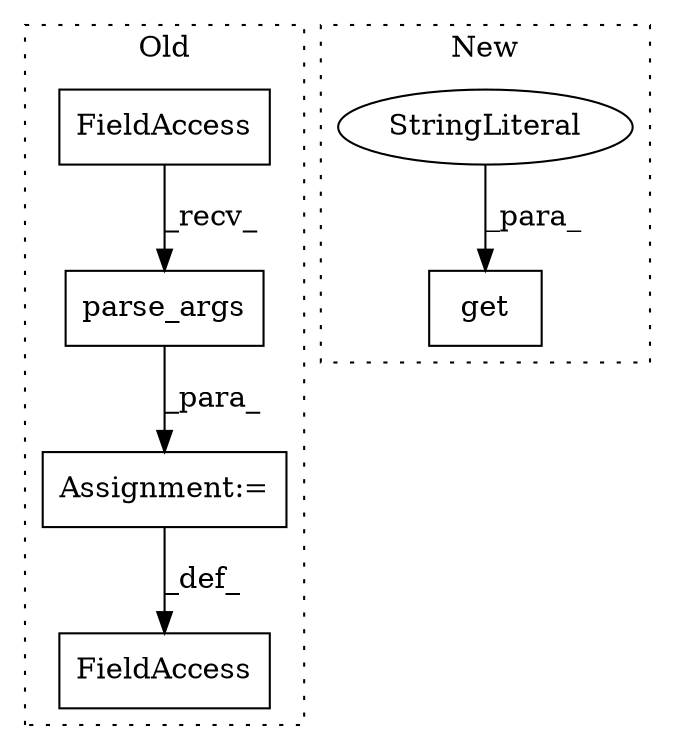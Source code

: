 digraph G {
subgraph cluster0 {
1 [label="parse_args" a="32" s="4645" l="12" shape="box"];
3 [label="FieldAccess" a="22" s="4633" l="4" shape="box"];
4 [label="FieldAccess" a="22" s="4638" l="6" shape="box"];
5 [label="Assignment:=" a="7" s="4637" l="1" shape="box"];
label = "Old";
style="dotted";
}
subgraph cluster1 {
2 [label="get" a="32" s="2512,2542" l="4,1" shape="box"];
6 [label="StringLiteral" a="45" s="2516" l="26" shape="ellipse"];
label = "New";
style="dotted";
}
1 -> 5 [label="_para_"];
4 -> 1 [label="_recv_"];
5 -> 3 [label="_def_"];
6 -> 2 [label="_para_"];
}